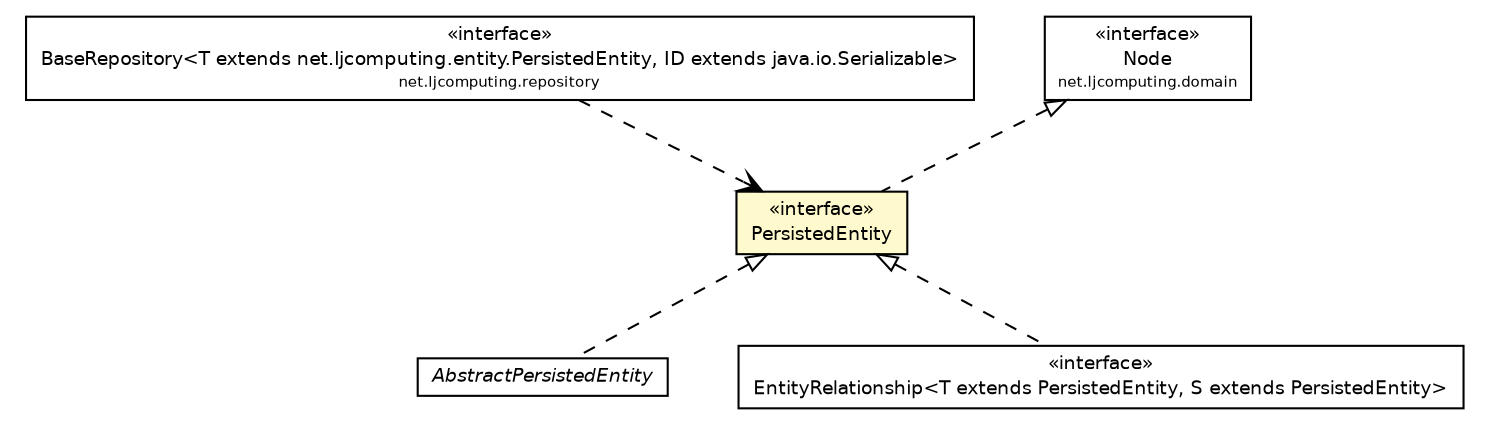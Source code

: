 #!/usr/local/bin/dot
#
# Class diagram 
# Generated by UMLGraph version R5_6 (http://www.umlgraph.org/)
#

digraph G {
	edge [fontname="Helvetica",fontsize=10,labelfontname="Helvetica",labelfontsize=10];
	node [fontname="Helvetica",fontsize=10,shape=plaintext];
	nodesep=0.25;
	ranksep=0.5;
	// net.ljcomputing.repository.BaseRepository<T extends net.ljcomputing.entity.PersistedEntity, ID extends java.io.Serializable>
	c81 [label=<<table title="net.ljcomputing.repository.BaseRepository" border="0" cellborder="1" cellspacing="0" cellpadding="2" port="p" href="../repository/BaseRepository.html">
		<tr><td><table border="0" cellspacing="0" cellpadding="1">
<tr><td align="center" balign="center"> &#171;interface&#187; </td></tr>
<tr><td align="center" balign="center"> BaseRepository&lt;T extends net.ljcomputing.entity.PersistedEntity, ID extends java.io.Serializable&gt; </td></tr>
<tr><td align="center" balign="center"><font point-size="7.0"> net.ljcomputing.repository </font></td></tr>
		</table></td></tr>
		</table>>, URL="../repository/BaseRepository.html", fontname="Helvetica", fontcolor="black", fontsize=9.0];
	// net.ljcomputing.entity.AbstractPersistedEntity
	c82 [label=<<table title="net.ljcomputing.entity.AbstractPersistedEntity" border="0" cellborder="1" cellspacing="0" cellpadding="2" port="p" href="./AbstractPersistedEntity.html">
		<tr><td><table border="0" cellspacing="0" cellpadding="1">
<tr><td align="center" balign="center"><font face="Helvetica-Oblique"> AbstractPersistedEntity </font></td></tr>
		</table></td></tr>
		</table>>, URL="./AbstractPersistedEntity.html", fontname="Helvetica", fontcolor="black", fontsize=9.0];
	// net.ljcomputing.entity.EntityRelationship<T extends net.ljcomputing.entity.PersistedEntity, S extends net.ljcomputing.entity.PersistedEntity>
	c83 [label=<<table title="net.ljcomputing.entity.EntityRelationship" border="0" cellborder="1" cellspacing="0" cellpadding="2" port="p" href="./EntityRelationship.html">
		<tr><td><table border="0" cellspacing="0" cellpadding="1">
<tr><td align="center" balign="center"> &#171;interface&#187; </td></tr>
<tr><td align="center" balign="center"> EntityRelationship&lt;T extends PersistedEntity, S extends PersistedEntity&gt; </td></tr>
		</table></td></tr>
		</table>>, URL="./EntityRelationship.html", fontname="Helvetica", fontcolor="black", fontsize=9.0];
	// net.ljcomputing.entity.PersistedEntity
	c85 [label=<<table title="net.ljcomputing.entity.PersistedEntity" border="0" cellborder="1" cellspacing="0" cellpadding="2" port="p" bgcolor="lemonChiffon" href="./PersistedEntity.html">
		<tr><td><table border="0" cellspacing="0" cellpadding="1">
<tr><td align="center" balign="center"> &#171;interface&#187; </td></tr>
<tr><td align="center" balign="center"> PersistedEntity </td></tr>
		</table></td></tr>
		</table>>, URL="./PersistedEntity.html", fontname="Helvetica", fontcolor="black", fontsize=9.0];
	// net.ljcomputing.domain.Node
	c87 [label=<<table title="net.ljcomputing.domain.Node" border="0" cellborder="1" cellspacing="0" cellpadding="2" port="p" href="../domain/Node.html">
		<tr><td><table border="0" cellspacing="0" cellpadding="1">
<tr><td align="center" balign="center"> &#171;interface&#187; </td></tr>
<tr><td align="center" balign="center"> Node </td></tr>
<tr><td align="center" balign="center"><font point-size="7.0"> net.ljcomputing.domain </font></td></tr>
		</table></td></tr>
		</table>>, URL="../domain/Node.html", fontname="Helvetica", fontcolor="black", fontsize=9.0];
	//net.ljcomputing.entity.AbstractPersistedEntity implements net.ljcomputing.entity.PersistedEntity
	c85:p -> c82:p [dir=back,arrowtail=empty,style=dashed];
	//net.ljcomputing.entity.EntityRelationship<T extends net.ljcomputing.entity.PersistedEntity, S extends net.ljcomputing.entity.PersistedEntity> implements net.ljcomputing.entity.PersistedEntity
	c85:p -> c83:p [dir=back,arrowtail=empty,style=dashed];
	//net.ljcomputing.entity.PersistedEntity implements net.ljcomputing.domain.Node
	c87:p -> c85:p [dir=back,arrowtail=empty,style=dashed];
	// net.ljcomputing.repository.BaseRepository<T extends net.ljcomputing.entity.PersistedEntity, ID extends java.io.Serializable> DEPEND net.ljcomputing.entity.PersistedEntity
	c81:p -> c85:p [taillabel="", label="", headlabel="", fontname="Helvetica", fontcolor="black", fontsize=10.0, color="black", arrowhead=open, style=dashed];
}

